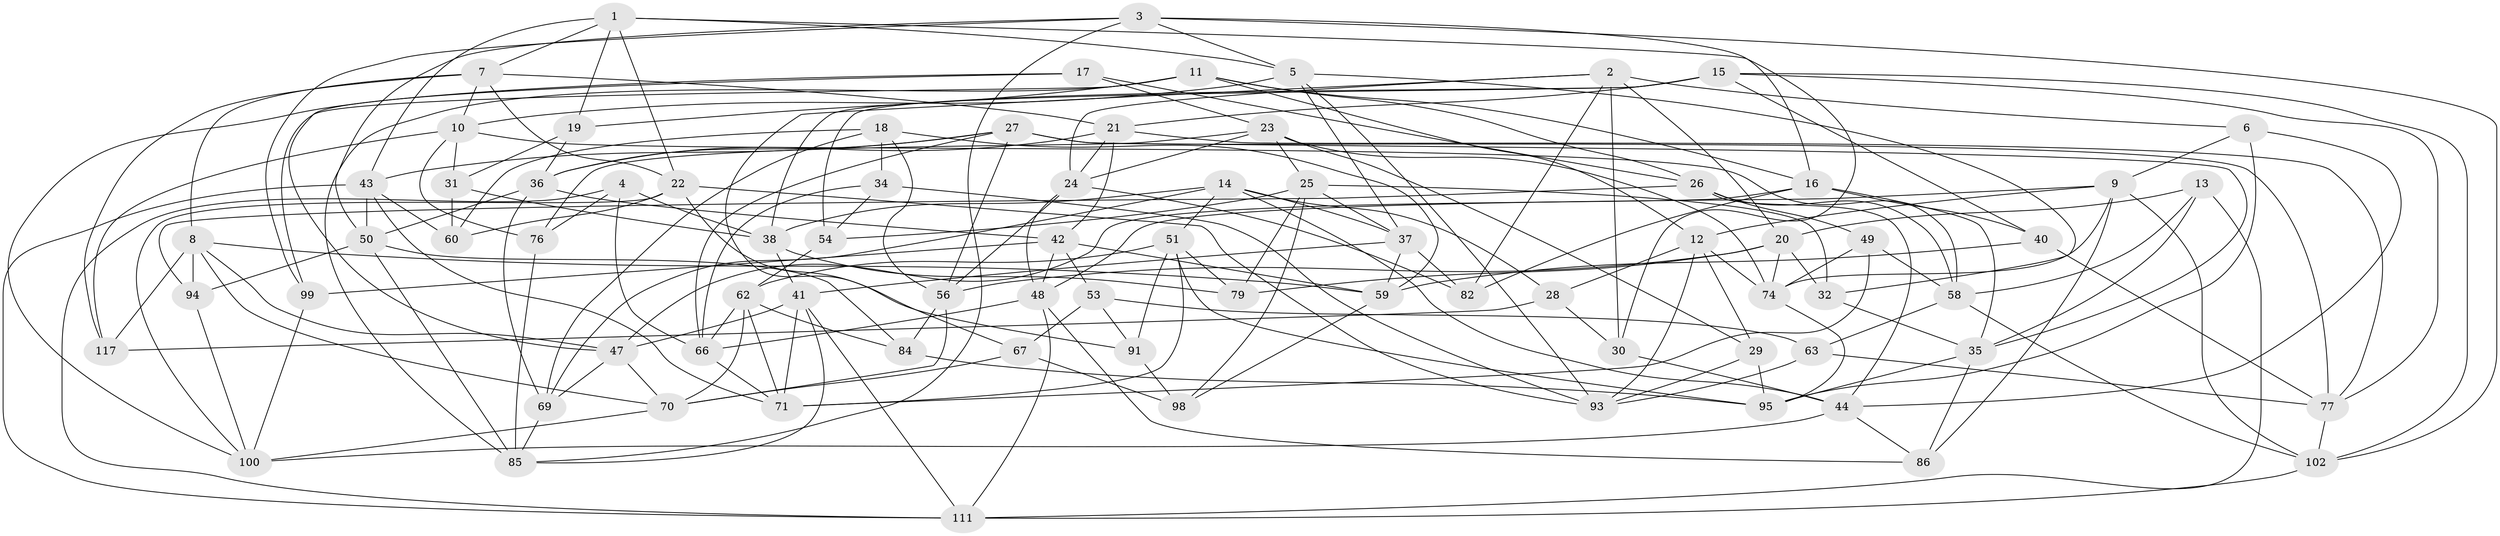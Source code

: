 // original degree distribution, {4: 1.0}
// Generated by graph-tools (version 1.1) at 2025/11/02/27/25 16:11:50]
// undirected, 78 vertices, 205 edges
graph export_dot {
graph [start="1"]
  node [color=gray90,style=filled];
  1 [super="+126"];
  2 [super="+108"];
  3 [super="+101"];
  4;
  5 [super="+110"];
  6;
  7 [super="+46"];
  8 [super="+52"];
  9 [super="+73"];
  10 [super="+39"];
  11 [super="+120"];
  12 [super="+55"];
  13;
  14 [super="+45"];
  15 [super="+57"];
  16 [super="+87"];
  17;
  18 [super="+116"];
  19;
  20 [super="+106"];
  21 [super="+33"];
  22 [super="+83"];
  23 [super="+119"];
  24 [super="+81"];
  25 [super="+89"];
  26 [super="+123"];
  27 [super="+109"];
  28;
  29;
  30;
  31;
  32;
  34;
  35 [super="+90"];
  36 [super="+112"];
  37 [super="+104"];
  38 [super="+105"];
  40;
  41 [super="+78"];
  42 [super="+88"];
  43 [super="+64"];
  44 [super="+127"];
  47 [super="+80"];
  48 [super="+65"];
  49;
  50 [super="+68"];
  51 [super="+61"];
  53;
  54;
  56 [super="+114"];
  58 [super="+115"];
  59 [super="+121"];
  60;
  62 [super="+92"];
  63;
  66 [super="+118"];
  67;
  69 [super="+75"];
  70 [super="+72"];
  71 [super="+122"];
  74 [super="+97"];
  76;
  77 [super="+113"];
  79;
  82;
  84;
  85 [super="+103"];
  86;
  91;
  93 [super="+128"];
  94;
  95 [super="+96"];
  98;
  99;
  100 [super="+107"];
  102 [super="+125"];
  111 [super="+124"];
  117;
  1 -- 19;
  1 -- 22;
  1 -- 7;
  1 -- 5;
  1 -- 30;
  1 -- 43;
  2 -- 30;
  2 -- 82;
  2 -- 67;
  2 -- 20;
  2 -- 6;
  2 -- 24;
  3 -- 5;
  3 -- 50;
  3 -- 99;
  3 -- 85;
  3 -- 16;
  3 -- 102;
  4 -- 38;
  4 -- 76;
  4 -- 66;
  4 -- 111;
  5 -- 93;
  5 -- 10;
  5 -- 32;
  5 -- 37;
  6 -- 9;
  6 -- 95;
  6 -- 44;
  7 -- 117;
  7 -- 21;
  7 -- 22;
  7 -- 8;
  7 -- 10;
  8 -- 47;
  8 -- 94;
  8 -- 59;
  8 -- 117;
  8 -- 70;
  9 -- 102;
  9 -- 74;
  9 -- 48;
  9 -- 86;
  9 -- 12;
  10 -- 31;
  10 -- 117;
  10 -- 58;
  10 -- 76;
  11 -- 26;
  11 -- 19;
  11 -- 99;
  11 -- 85;
  11 -- 16;
  11 -- 12;
  12 -- 29;
  12 -- 74;
  12 -- 93;
  12 -- 28;
  13 -- 111;
  13 -- 20;
  13 -- 35;
  13 -- 58;
  14 -- 38;
  14 -- 69;
  14 -- 51;
  14 -- 28;
  14 -- 37;
  14 -- 44;
  15 -- 77;
  15 -- 21;
  15 -- 40;
  15 -- 38;
  15 -- 102;
  15 -- 54;
  16 -- 40;
  16 -- 35;
  16 -- 47;
  16 -- 82;
  17 -- 47;
  17 -- 100;
  17 -- 26;
  17 -- 23;
  18 -- 34;
  18 -- 69 [weight=2];
  18 -- 59;
  18 -- 60;
  18 -- 56;
  19 -- 31;
  19 -- 36;
  20 -- 74;
  20 -- 32;
  20 -- 56;
  20 -- 79;
  21 -- 36;
  21 -- 42;
  21 -- 24;
  21 -- 77;
  22 -- 60;
  22 -- 91;
  22 -- 100;
  22 -- 93;
  23 -- 74;
  23 -- 76;
  23 -- 29;
  23 -- 24;
  23 -- 25;
  24 -- 56;
  24 -- 82;
  24 -- 48;
  25 -- 79;
  25 -- 32;
  25 -- 54;
  25 -- 98;
  25 -- 37;
  26 -- 94;
  26 -- 58;
  26 -- 44;
  26 -- 49;
  27 -- 36;
  27 -- 56;
  27 -- 35;
  27 -- 66;
  27 -- 77;
  27 -- 43;
  28 -- 30;
  28 -- 117;
  29 -- 93;
  29 -- 95;
  30 -- 44;
  31 -- 60;
  31 -- 38;
  32 -- 35;
  34 -- 93;
  34 -- 54;
  34 -- 66;
  35 -- 86;
  35 -- 95;
  36 -- 50;
  36 -- 69;
  36 -- 42;
  37 -- 82;
  37 -- 59;
  37 -- 41;
  38 -- 41;
  38 -- 79;
  40 -- 77;
  40 -- 59;
  41 -- 47;
  41 -- 85;
  41 -- 111;
  41 -- 71;
  42 -- 53;
  42 -- 59;
  42 -- 48;
  42 -- 99;
  43 -- 60;
  43 -- 50;
  43 -- 111;
  43 -- 71;
  44 -- 86;
  44 -- 100;
  47 -- 70;
  47 -- 69;
  48 -- 86;
  48 -- 66;
  48 -- 111;
  49 -- 74;
  49 -- 71;
  49 -- 58;
  50 -- 94;
  50 -- 84;
  50 -- 85;
  51 -- 79;
  51 -- 62;
  51 -- 91;
  51 -- 95;
  51 -- 71;
  53 -- 67;
  53 -- 91;
  53 -- 63;
  54 -- 62;
  56 -- 84;
  56 -- 70;
  58 -- 63;
  58 -- 102;
  59 -- 98;
  62 -- 66;
  62 -- 84;
  62 -- 70;
  62 -- 71;
  63 -- 93;
  63 -- 77;
  66 -- 71;
  67 -- 98;
  67 -- 70;
  69 -- 85;
  70 -- 100;
  74 -- 95;
  76 -- 85;
  77 -- 102;
  84 -- 95;
  91 -- 98;
  94 -- 100;
  99 -- 100;
  102 -- 111;
}

